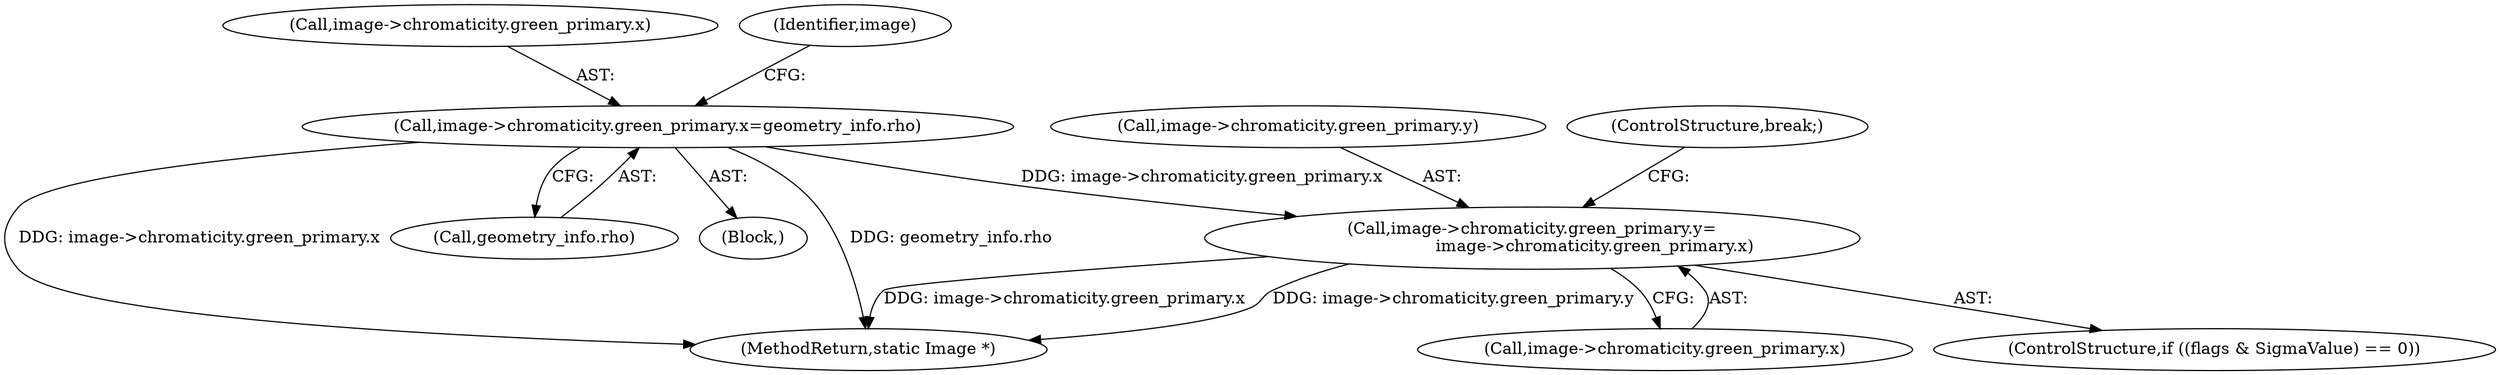 digraph "0_ImageMagick_4493d9ca1124564da17f9b628ef9d0f1a6be9738@pointer" {
"1001035" [label="(Call,image->chromaticity.green_primary.y=\n                        image->chromaticity.green_primary.x)"];
"1001007" [label="(Call,image->chromaticity.green_primary.x=geometry_info.rho)"];
"1001008" [label="(Call,image->chromaticity.green_primary.x)"];
"1001022" [label="(Identifier,image)"];
"1001029" [label="(ControlStructure,if ((flags & SigmaValue) == 0))"];
"1001036" [label="(Call,image->chromaticity.green_primary.y)"];
"1001035" [label="(Call,image->chromaticity.green_primary.y=\n                        image->chromaticity.green_primary.x)"];
"1002462" [label="(MethodReturn,static Image *)"];
"1001015" [label="(Call,geometry_info.rho)"];
"1001007" [label="(Call,image->chromaticity.green_primary.x=geometry_info.rho)"];
"1001000" [label="(Block,)"];
"1001043" [label="(Call,image->chromaticity.green_primary.x)"];
"1001050" [label="(ControlStructure,break;)"];
"1001035" -> "1001029"  [label="AST: "];
"1001035" -> "1001043"  [label="CFG: "];
"1001036" -> "1001035"  [label="AST: "];
"1001043" -> "1001035"  [label="AST: "];
"1001050" -> "1001035"  [label="CFG: "];
"1001035" -> "1002462"  [label="DDG: image->chromaticity.green_primary.y"];
"1001035" -> "1002462"  [label="DDG: image->chromaticity.green_primary.x"];
"1001007" -> "1001035"  [label="DDG: image->chromaticity.green_primary.x"];
"1001007" -> "1001000"  [label="AST: "];
"1001007" -> "1001015"  [label="CFG: "];
"1001008" -> "1001007"  [label="AST: "];
"1001015" -> "1001007"  [label="AST: "];
"1001022" -> "1001007"  [label="CFG: "];
"1001007" -> "1002462"  [label="DDG: geometry_info.rho"];
"1001007" -> "1002462"  [label="DDG: image->chromaticity.green_primary.x"];
}

